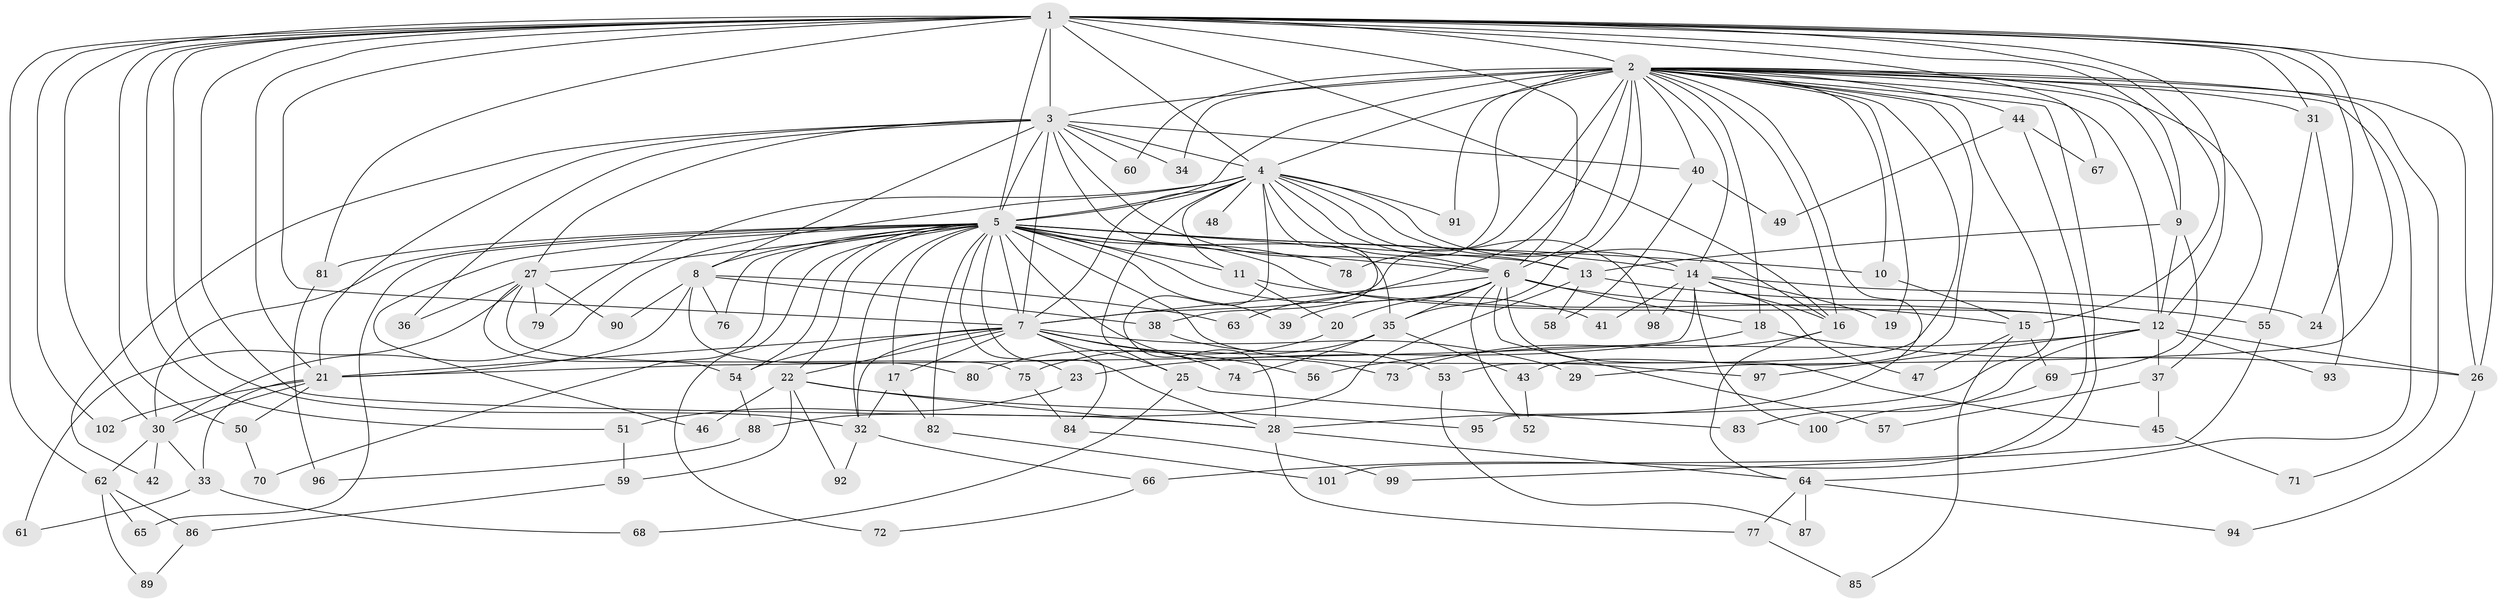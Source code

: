 // original degree distribution, {19: 0.013793103448275862, 29: 0.006896551724137931, 20: 0.006896551724137931, 23: 0.006896551724137931, 25: 0.013793103448275862, 27: 0.006896551724137931, 18: 0.006896551724137931, 21: 0.006896551724137931, 3: 0.2413793103448276, 8: 0.013793103448275862, 5: 0.05517241379310345, 4: 0.0896551724137931, 10: 0.006896551724137931, 11: 0.006896551724137931, 6: 0.034482758620689655, 2: 0.4827586206896552}
// Generated by graph-tools (version 1.1) at 2025/49/03/04/25 22:49:41]
// undirected, 102 vertices, 232 edges
graph export_dot {
  node [color=gray90,style=filled];
  1;
  2;
  3;
  4;
  5;
  6;
  7;
  8;
  9;
  10;
  11;
  12;
  13;
  14;
  15;
  16;
  17;
  18;
  19;
  20;
  21;
  22;
  23;
  24;
  25;
  26;
  27;
  28;
  29;
  30;
  31;
  32;
  33;
  34;
  35;
  36;
  37;
  38;
  39;
  40;
  41;
  42;
  43;
  44;
  45;
  46;
  47;
  48;
  49;
  50;
  51;
  52;
  53;
  54;
  55;
  56;
  57;
  58;
  59;
  60;
  61;
  62;
  63;
  64;
  65;
  66;
  67;
  68;
  69;
  70;
  71;
  72;
  73;
  74;
  75;
  76;
  77;
  78;
  79;
  80;
  81;
  82;
  83;
  84;
  85;
  86;
  87;
  88;
  89;
  90;
  91;
  92;
  93;
  94;
  95;
  96;
  97;
  98;
  99;
  100;
  101;
  102;
  1 -- 2 [weight=5.0];
  1 -- 3 [weight=2.0];
  1 -- 4 [weight=2.0];
  1 -- 5 [weight=4.0];
  1 -- 6 [weight=2.0];
  1 -- 7 [weight=2.0];
  1 -- 9 [weight=1.0];
  1 -- 12 [weight=1.0];
  1 -- 15 [weight=2.0];
  1 -- 16 [weight=1.0];
  1 -- 21 [weight=4.0];
  1 -- 24 [weight=1.0];
  1 -- 26 [weight=1.0];
  1 -- 28 [weight=1.0];
  1 -- 29 [weight=1.0];
  1 -- 30 [weight=2.0];
  1 -- 31 [weight=1.0];
  1 -- 32 [weight=1.0];
  1 -- 50 [weight=1.0];
  1 -- 51 [weight=1.0];
  1 -- 62 [weight=1.0];
  1 -- 67 [weight=1.0];
  1 -- 81 [weight=1.0];
  1 -- 102 [weight=1.0];
  2 -- 3 [weight=2.0];
  2 -- 4 [weight=2.0];
  2 -- 5 [weight=4.0];
  2 -- 6 [weight=2.0];
  2 -- 7 [weight=2.0];
  2 -- 9 [weight=1.0];
  2 -- 10 [weight=1.0];
  2 -- 12 [weight=1.0];
  2 -- 14 [weight=1.0];
  2 -- 16 [weight=1.0];
  2 -- 18 [weight=1.0];
  2 -- 19 [weight=1.0];
  2 -- 26 [weight=1.0];
  2 -- 28 [weight=1.0];
  2 -- 31 [weight=1.0];
  2 -- 34 [weight=1.0];
  2 -- 35 [weight=1.0];
  2 -- 37 [weight=1.0];
  2 -- 40 [weight=1.0];
  2 -- 43 [weight=1.0];
  2 -- 44 [weight=1.0];
  2 -- 53 [weight=1.0];
  2 -- 60 [weight=1.0];
  2 -- 63 [weight=1.0];
  2 -- 64 [weight=2.0];
  2 -- 71 [weight=1.0];
  2 -- 78 [weight=1.0];
  2 -- 91 [weight=1.0];
  2 -- 95 [weight=1.0];
  2 -- 101 [weight=1.0];
  3 -- 4 [weight=1.0];
  3 -- 5 [weight=3.0];
  3 -- 6 [weight=1.0];
  3 -- 7 [weight=1.0];
  3 -- 8 [weight=1.0];
  3 -- 21 [weight=1.0];
  3 -- 27 [weight=1.0];
  3 -- 34 [weight=1.0];
  3 -- 35 [weight=2.0];
  3 -- 36 [weight=1.0];
  3 -- 40 [weight=1.0];
  3 -- 42 [weight=1.0];
  3 -- 60 [weight=1.0];
  4 -- 5 [weight=3.0];
  4 -- 6 [weight=1.0];
  4 -- 7 [weight=1.0];
  4 -- 11 [weight=1.0];
  4 -- 13 [weight=1.0];
  4 -- 14 [weight=1.0];
  4 -- 16 [weight=1.0];
  4 -- 25 [weight=1.0];
  4 -- 28 [weight=1.0];
  4 -- 30 [weight=1.0];
  4 -- 38 [weight=1.0];
  4 -- 48 [weight=1.0];
  4 -- 79 [weight=1.0];
  4 -- 91 [weight=1.0];
  4 -- 98 [weight=1.0];
  5 -- 6 [weight=4.0];
  5 -- 7 [weight=2.0];
  5 -- 8 [weight=1.0];
  5 -- 10 [weight=1.0];
  5 -- 11 [weight=1.0];
  5 -- 12 [weight=1.0];
  5 -- 13 [weight=2.0];
  5 -- 14 [weight=1.0];
  5 -- 17 [weight=1.0];
  5 -- 22 [weight=1.0];
  5 -- 23 [weight=1.0];
  5 -- 27 [weight=1.0];
  5 -- 28 [weight=1.0];
  5 -- 30 [weight=1.0];
  5 -- 32 [weight=1.0];
  5 -- 39 [weight=1.0];
  5 -- 41 [weight=1.0];
  5 -- 46 [weight=1.0];
  5 -- 54 [weight=2.0];
  5 -- 65 [weight=1.0];
  5 -- 70 [weight=1.0];
  5 -- 72 [weight=1.0];
  5 -- 73 [weight=1.0];
  5 -- 76 [weight=1.0];
  5 -- 78 [weight=1.0];
  5 -- 81 [weight=1.0];
  5 -- 82 [weight=1.0];
  5 -- 97 [weight=1.0];
  6 -- 7 [weight=2.0];
  6 -- 15 [weight=1.0];
  6 -- 18 [weight=1.0];
  6 -- 20 [weight=1.0];
  6 -- 35 [weight=1.0];
  6 -- 39 [weight=1.0];
  6 -- 45 [weight=1.0];
  6 -- 52 [weight=1.0];
  6 -- 57 [weight=1.0];
  7 -- 17 [weight=1.0];
  7 -- 21 [weight=1.0];
  7 -- 22 [weight=2.0];
  7 -- 25 [weight=1.0];
  7 -- 29 [weight=1.0];
  7 -- 32 [weight=1.0];
  7 -- 54 [weight=1.0];
  7 -- 56 [weight=1.0];
  7 -- 74 [weight=1.0];
  7 -- 84 [weight=1.0];
  8 -- 21 [weight=1.0];
  8 -- 38 [weight=1.0];
  8 -- 63 [weight=1.0];
  8 -- 76 [weight=1.0];
  8 -- 80 [weight=1.0];
  8 -- 90 [weight=1.0];
  9 -- 12 [weight=1.0];
  9 -- 13 [weight=1.0];
  9 -- 69 [weight=1.0];
  10 -- 15 [weight=1.0];
  11 -- 12 [weight=1.0];
  11 -- 20 [weight=1.0];
  12 -- 26 [weight=1.0];
  12 -- 37 [weight=1.0];
  12 -- 56 [weight=1.0];
  12 -- 83 [weight=1.0];
  12 -- 93 [weight=1.0];
  12 -- 97 [weight=1.0];
  13 -- 55 [weight=1.0];
  13 -- 58 [weight=1.0];
  13 -- 88 [weight=1.0];
  14 -- 16 [weight=1.0];
  14 -- 19 [weight=1.0];
  14 -- 21 [weight=1.0];
  14 -- 24 [weight=1.0];
  14 -- 41 [weight=2.0];
  14 -- 47 [weight=1.0];
  14 -- 98 [weight=1.0];
  14 -- 100 [weight=1.0];
  15 -- 47 [weight=1.0];
  15 -- 69 [weight=1.0];
  15 -- 85 [weight=1.0];
  16 -- 64 [weight=1.0];
  16 -- 73 [weight=1.0];
  17 -- 32 [weight=1.0];
  17 -- 82 [weight=1.0];
  18 -- 23 [weight=1.0];
  18 -- 26 [weight=1.0];
  20 -- 80 [weight=1.0];
  21 -- 30 [weight=1.0];
  21 -- 33 [weight=1.0];
  21 -- 50 [weight=1.0];
  21 -- 102 [weight=1.0];
  22 -- 28 [weight=1.0];
  22 -- 46 [weight=1.0];
  22 -- 59 [weight=1.0];
  22 -- 92 [weight=1.0];
  22 -- 95 [weight=1.0];
  23 -- 51 [weight=1.0];
  25 -- 68 [weight=1.0];
  25 -- 83 [weight=1.0];
  26 -- 94 [weight=1.0];
  27 -- 36 [weight=1.0];
  27 -- 54 [weight=1.0];
  27 -- 61 [weight=1.0];
  27 -- 75 [weight=1.0];
  27 -- 79 [weight=1.0];
  27 -- 90 [weight=1.0];
  28 -- 64 [weight=1.0];
  28 -- 77 [weight=1.0];
  30 -- 33 [weight=1.0];
  30 -- 42 [weight=1.0];
  30 -- 62 [weight=1.0];
  31 -- 55 [weight=1.0];
  31 -- 93 [weight=1.0];
  32 -- 66 [weight=1.0];
  32 -- 92 [weight=1.0];
  33 -- 61 [weight=1.0];
  33 -- 68 [weight=1.0];
  35 -- 43 [weight=1.0];
  35 -- 74 [weight=1.0];
  35 -- 75 [weight=1.0];
  37 -- 45 [weight=1.0];
  37 -- 57 [weight=1.0];
  38 -- 53 [weight=1.0];
  40 -- 49 [weight=1.0];
  40 -- 58 [weight=1.0];
  43 -- 52 [weight=1.0];
  44 -- 49 [weight=1.0];
  44 -- 66 [weight=1.0];
  44 -- 67 [weight=1.0];
  45 -- 71 [weight=1.0];
  50 -- 70 [weight=1.0];
  51 -- 59 [weight=1.0];
  53 -- 87 [weight=1.0];
  54 -- 88 [weight=1.0];
  55 -- 99 [weight=1.0];
  59 -- 86 [weight=1.0];
  62 -- 65 [weight=1.0];
  62 -- 86 [weight=1.0];
  62 -- 89 [weight=1.0];
  64 -- 77 [weight=1.0];
  64 -- 87 [weight=1.0];
  64 -- 94 [weight=1.0];
  66 -- 72 [weight=1.0];
  69 -- 100 [weight=1.0];
  75 -- 84 [weight=1.0];
  77 -- 85 [weight=1.0];
  81 -- 96 [weight=1.0];
  82 -- 101 [weight=1.0];
  84 -- 99 [weight=1.0];
  86 -- 89 [weight=1.0];
  88 -- 96 [weight=1.0];
}
